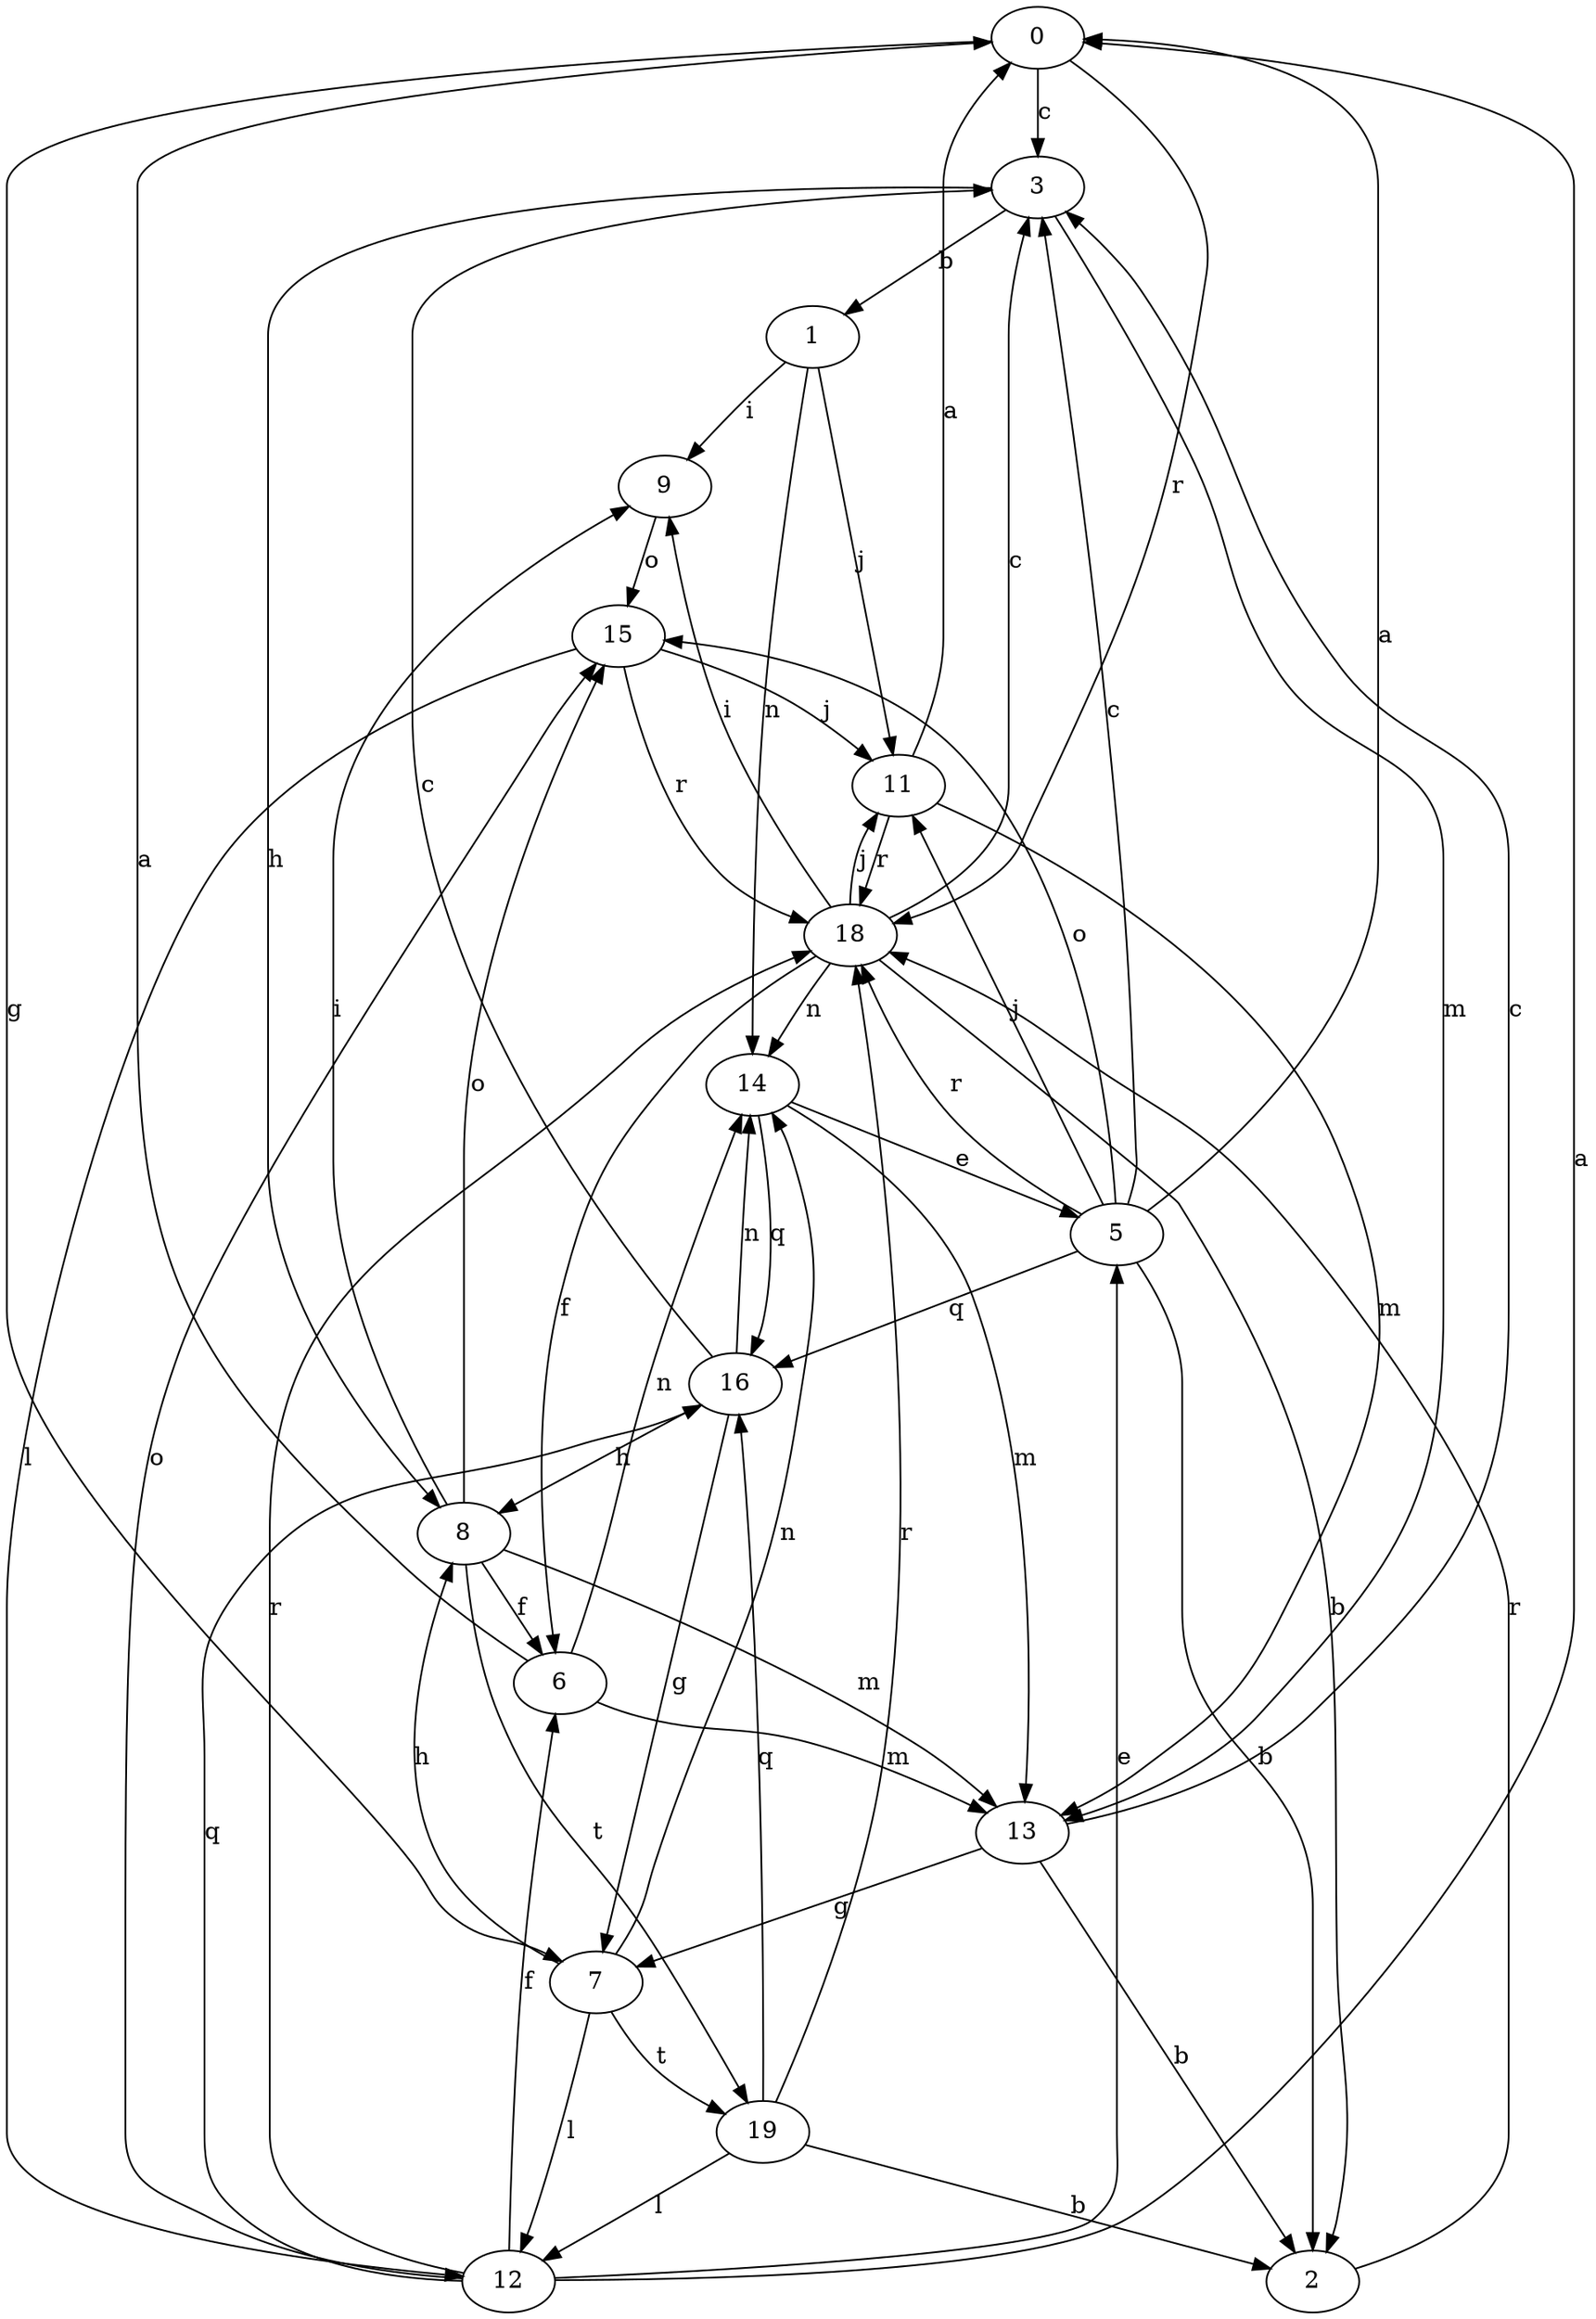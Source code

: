 strict digraph  {
0;
1;
2;
3;
5;
6;
7;
8;
9;
11;
12;
13;
14;
15;
16;
18;
19;
0 -> 3  [label=c];
0 -> 7  [label=g];
0 -> 18  [label=r];
1 -> 9  [label=i];
1 -> 11  [label=j];
1 -> 14  [label=n];
2 -> 18  [label=r];
3 -> 1  [label=b];
3 -> 8  [label=h];
3 -> 13  [label=m];
5 -> 0  [label=a];
5 -> 2  [label=b];
5 -> 3  [label=c];
5 -> 11  [label=j];
5 -> 15  [label=o];
5 -> 16  [label=q];
5 -> 18  [label=r];
6 -> 0  [label=a];
6 -> 13  [label=m];
6 -> 14  [label=n];
7 -> 8  [label=h];
7 -> 12  [label=l];
7 -> 14  [label=n];
7 -> 19  [label=t];
8 -> 6  [label=f];
8 -> 9  [label=i];
8 -> 13  [label=m];
8 -> 15  [label=o];
8 -> 19  [label=t];
9 -> 15  [label=o];
11 -> 0  [label=a];
11 -> 13  [label=m];
11 -> 18  [label=r];
12 -> 0  [label=a];
12 -> 5  [label=e];
12 -> 6  [label=f];
12 -> 15  [label=o];
12 -> 16  [label=q];
12 -> 18  [label=r];
13 -> 2  [label=b];
13 -> 3  [label=c];
13 -> 7  [label=g];
14 -> 5  [label=e];
14 -> 13  [label=m];
14 -> 16  [label=q];
15 -> 11  [label=j];
15 -> 12  [label=l];
15 -> 18  [label=r];
16 -> 3  [label=c];
16 -> 7  [label=g];
16 -> 8  [label=h];
16 -> 14  [label=n];
18 -> 2  [label=b];
18 -> 3  [label=c];
18 -> 6  [label=f];
18 -> 9  [label=i];
18 -> 11  [label=j];
18 -> 14  [label=n];
19 -> 2  [label=b];
19 -> 12  [label=l];
19 -> 16  [label=q];
19 -> 18  [label=r];
}
